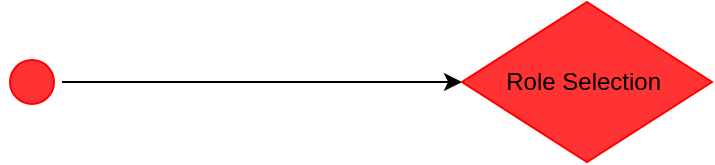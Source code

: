 <mxfile version="24.8.6">
  <diagram name="Page-1" id="2WJPUagvzhyku301FSlA">
    <mxGraphModel dx="1194" dy="535" grid="1" gridSize="10" guides="1" tooltips="1" connect="1" arrows="1" fold="1" page="1" pageScale="1" pageWidth="850" pageHeight="1100" math="0" shadow="0">
      <root>
        <mxCell id="0" />
        <mxCell id="1" parent="0" />
        <mxCell id="4BaX-DOjSvyzQGhd1v_b-7" value="" style="edgeStyle=orthogonalEdgeStyle;rounded=0;orthogonalLoop=1;jettySize=auto;html=1;" edge="1" parent="1" source="4BaX-DOjSvyzQGhd1v_b-3" target="4BaX-DOjSvyzQGhd1v_b-6">
          <mxGeometry relative="1" as="geometry" />
        </mxCell>
        <mxCell id="4BaX-DOjSvyzQGhd1v_b-3" value="" style="ellipse;html=1;shape=startState;fillColor=#FF3333;strokeColor=#ff0000;" vertex="1" parent="1">
          <mxGeometry x="60" y="60" width="30" height="30" as="geometry" />
        </mxCell>
        <mxCell id="4BaX-DOjSvyzQGhd1v_b-6" value="Role Selection&amp;nbsp;" style="rhombus;whiteSpace=wrap;html=1;fillColor=#FF3333;strokeColor=#ff0000;" vertex="1" parent="1">
          <mxGeometry x="290" y="35" width="125" height="80" as="geometry" />
        </mxCell>
      </root>
    </mxGraphModel>
  </diagram>
</mxfile>
